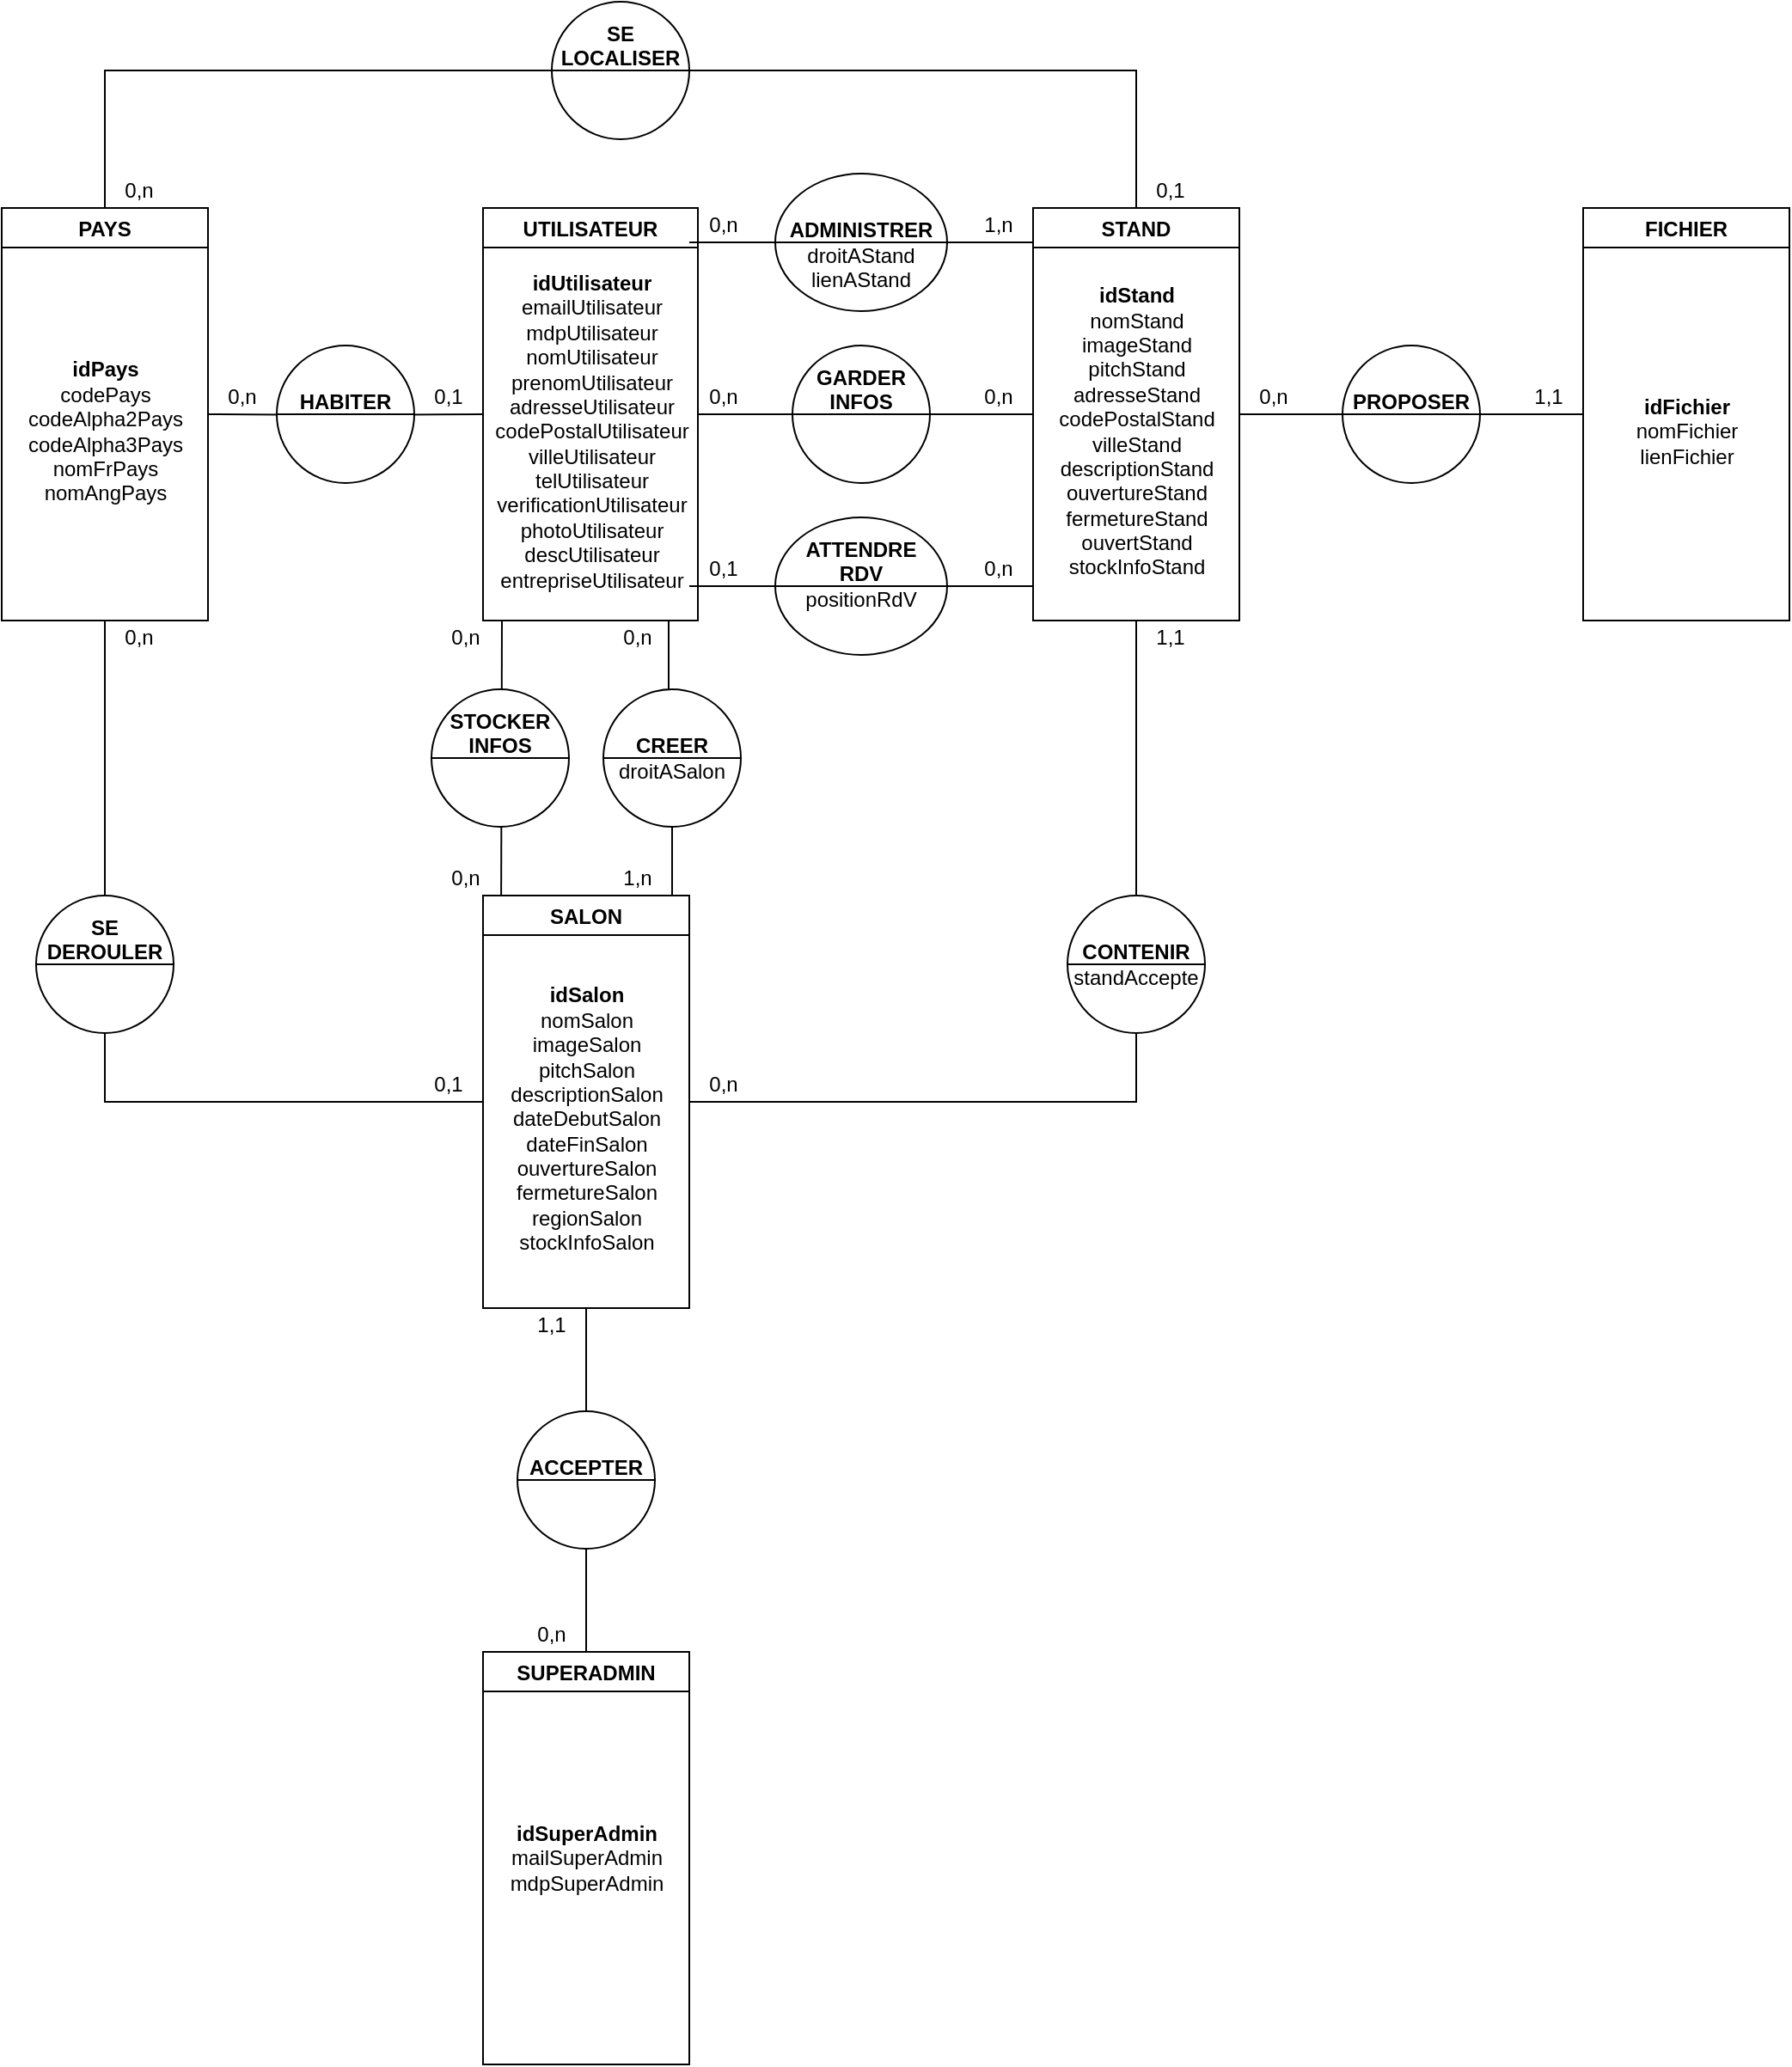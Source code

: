 <mxfile version="13.9.9" type="onedrive"><diagram id="ckhDapw2I0otvuQA1VIP" name="Page-1"><mxGraphModel dx="1865" dy="547" grid="1" gridSize="10" guides="1" tooltips="1" connect="1" arrows="1" fold="1" page="1" pageScale="1" pageWidth="827" pageHeight="1169" math="0" shadow="0"><root><mxCell id="0"/><mxCell id="1" parent="0"/><mxCell id="23LL23VPB_1dY0rq7-7h-13" style="edgeStyle=orthogonalEdgeStyle;rounded=0;orthogonalLoop=1;jettySize=auto;html=1;exitX=1;exitY=0.5;exitDx=0;exitDy=0;entryX=0;entryY=0.5;entryDx=0;entryDy=0;endArrow=none;endFill=0;" parent="1" source="23LL23VPB_1dY0rq7-7h-1" target="23LL23VPB_1dY0rq7-7h-3" edge="1"><mxGeometry relative="1" as="geometry"/></mxCell><mxCell id="23LL23VPB_1dY0rq7-7h-22" style="edgeStyle=orthogonalEdgeStyle;rounded=0;orthogonalLoop=1;jettySize=auto;html=1;exitX=0.5;exitY=1;exitDx=0;exitDy=0;entryX=1;entryY=1;entryDx=0;entryDy=0;endArrow=none;endFill=0;" parent="1" target="23LL23VPB_1dY0rq7-7h-26" edge="1"><mxGeometry relative="1" as="geometry"><mxPoint x="190" y="360" as="sourcePoint"/><mxPoint x="187.5" y="520" as="targetPoint"/><Array as="points"><mxPoint x="188" y="360"/><mxPoint x="188" y="440"/><mxPoint x="190" y="440"/></Array></mxGeometry></mxCell><mxCell id="23LL23VPB_1dY0rq7-7h-1" value="UTILISATEUR" style="swimlane;" parent="1" vertex="1"><mxGeometry x="80" y="120" width="125" height="240" as="geometry"/></mxCell><mxCell id="23LL23VPB_1dY0rq7-7h-2" value="&lt;div&gt;&lt;b&gt;idUtilisateur&lt;/b&gt;&lt;/div&gt;&lt;div&gt;emailUtilisateur&lt;/div&gt;&lt;div&gt;mdpUtilisateur&lt;/div&gt;&lt;div&gt;nomUtilisateur&lt;/div&gt;&lt;div&gt;prenomUtilisateur&lt;/div&gt;&lt;div&gt;adresseUtilisateur&lt;/div&gt;&lt;div&gt;codePostalUtilisateur&lt;/div&gt;&lt;div&gt;villeUtilisateur&lt;/div&gt;&lt;div&gt;telUtilisateur&lt;/div&gt;&lt;div&gt;verificationUtilisateur&lt;br&gt;&lt;/div&gt;&lt;div&gt;photoUtilisateur&lt;/div&gt;&lt;div&gt;descUtilisateur&lt;/div&gt;&lt;div&gt;entrepriseUtilisateur&lt;br&gt;&lt;/div&gt;" style="text;html=1;align=center;verticalAlign=middle;resizable=0;points=[];autosize=1;" parent="23LL23VPB_1dY0rq7-7h-1" vertex="1"><mxGeometry x="-2.5" y="35" width="130" height="190" as="geometry"/></mxCell><mxCell id="23LL23VPB_1dY0rq7-7h-32" style="edgeStyle=orthogonalEdgeStyle;rounded=0;orthogonalLoop=1;jettySize=auto;html=1;exitX=1;exitY=0.5;exitDx=0;exitDy=0;entryX=0;entryY=0.5;entryDx=0;entryDy=0;endArrow=none;endFill=0;" parent="1" source="23LL23VPB_1dY0rq7-7h-3" target="23LL23VPB_1dY0rq7-7h-30" edge="1"><mxGeometry relative="1" as="geometry"/></mxCell><mxCell id="23LL23VPB_1dY0rq7-7h-3" value="STAND" style="swimlane;" parent="1" vertex="1"><mxGeometry x="400" y="120" width="120" height="240" as="geometry"/></mxCell><mxCell id="23LL23VPB_1dY0rq7-7h-4" value="&lt;div&gt;&lt;b&gt;idStand&lt;/b&gt;&lt;/div&gt;&lt;div&gt;nomStand&lt;/div&gt;&lt;div&gt;imageStand&lt;/div&gt;&lt;div&gt;pitchStand&lt;/div&gt;&lt;div&gt;adresseStand&lt;/div&gt;&lt;div&gt;codePostalStand&lt;/div&gt;&lt;div&gt;villeStand&lt;/div&gt;&lt;div&gt;descriptionStand&lt;br&gt;&lt;/div&gt;&lt;div&gt;ouvertureStand&lt;/div&gt;&lt;div&gt;fermetureStand&lt;/div&gt;&lt;div&gt;ouvertStand&lt;br&gt;&lt;/div&gt;&lt;div&gt;stockInfoStand&lt;br&gt;&lt;/div&gt;" style="text;html=1;align=center;verticalAlign=middle;resizable=0;points=[];autosize=1;" parent="23LL23VPB_1dY0rq7-7h-3" vertex="1"><mxGeometry x="10" y="45" width="100" height="170" as="geometry"/></mxCell><mxCell id="23LL23VPB_1dY0rq7-7h-5" style="edgeStyle=orthogonalEdgeStyle;rounded=0;orthogonalLoop=1;jettySize=auto;html=1;endArrow=none;endFill=0;exitX=0;exitY=1;exitDx=0;exitDy=0;entryX=-0.008;entryY=0.088;entryDx=0;entryDy=0;entryPerimeter=0;" parent="1" source="23LL23VPB_1dY0rq7-7h-9" target="23LL23VPB_1dY0rq7-7h-3" edge="1"><mxGeometry relative="1" as="geometry"><mxPoint x="400" y="250" as="targetPoint"/><mxPoint x="220" y="170" as="sourcePoint"/><Array as="points"><mxPoint x="400" y="140"/></Array></mxGeometry></mxCell><mxCell id="23LL23VPB_1dY0rq7-7h-6" value="&lt;div&gt;&lt;b&gt;&lt;br&gt;&lt;/b&gt;&lt;/div&gt;&lt;div&gt;&lt;b&gt;ADMINISTRER&lt;/b&gt;&lt;br&gt;&lt;/div&gt;&lt;div&gt;droitAStand&lt;br&gt;&lt;/div&gt;&lt;div&gt;lienAStand&lt;br&gt;&lt;/div&gt;" style="shape=lineEllipse;perimeter=ellipsePerimeter;whiteSpace=wrap;html=1;backgroundOutline=1;" parent="1" vertex="1"><mxGeometry x="250" y="100" width="100" height="80" as="geometry"/></mxCell><mxCell id="23LL23VPB_1dY0rq7-7h-7" style="edgeStyle=orthogonalEdgeStyle;rounded=0;orthogonalLoop=1;jettySize=auto;html=1;endArrow=none;endFill=0;exitX=1;exitY=0.75;exitDx=0;exitDy=0;entryX=0;entryY=0.75;entryDx=0;entryDy=0;" parent="1" edge="1"><mxGeometry relative="1" as="geometry"><mxPoint x="400" y="340" as="targetPoint"/><mxPoint x="200" y="340" as="sourcePoint"/></mxGeometry></mxCell><mxCell id="23LL23VPB_1dY0rq7-7h-8" value="&lt;div&gt;&lt;b&gt;ATTENDRE&lt;/b&gt;&lt;/div&gt;&lt;div&gt;&lt;b&gt;RDV&lt;br&gt;&lt;/b&gt;&lt;/div&gt;&lt;div&gt;positionRdV&lt;br&gt;&lt;/div&gt;&lt;div&gt;&lt;br&gt;&lt;/div&gt;" style="shape=lineEllipse;perimeter=ellipsePerimeter;whiteSpace=wrap;html=1;backgroundOutline=1;" parent="1" vertex="1"><mxGeometry x="250" y="300" width="100" height="80" as="geometry"/></mxCell><mxCell id="23LL23VPB_1dY0rq7-7h-9" value="0,n" style="text;html=1;strokeColor=none;fillColor=none;align=center;verticalAlign=middle;whiteSpace=wrap;rounded=0;" parent="1" vertex="1"><mxGeometry x="200" y="120" width="40" height="20" as="geometry"/></mxCell><mxCell id="23LL23VPB_1dY0rq7-7h-10" value="1,n" style="text;html=1;strokeColor=none;fillColor=none;align=center;verticalAlign=middle;whiteSpace=wrap;rounded=0;" parent="1" vertex="1"><mxGeometry x="360" y="120" width="40" height="20" as="geometry"/></mxCell><mxCell id="23LL23VPB_1dY0rq7-7h-12" value="0,1" style="text;html=1;strokeColor=none;fillColor=none;align=center;verticalAlign=middle;whiteSpace=wrap;rounded=0;" parent="1" vertex="1"><mxGeometry x="200" y="320" width="40" height="20" as="geometry"/></mxCell><mxCell id="23LL23VPB_1dY0rq7-7h-14" value="&lt;div&gt;&lt;b&gt;GARDER&lt;/b&gt;&lt;/div&gt;&lt;div&gt;&lt;b&gt;INFOS&lt;/b&gt;&lt;br&gt;&lt;/div&gt;&lt;div&gt;&lt;br&gt;&lt;/div&gt;&lt;div&gt;&lt;br&gt;&lt;/div&gt;" style="shape=lineEllipse;perimeter=ellipsePerimeter;whiteSpace=wrap;html=1;backgroundOutline=1;" parent="1" vertex="1"><mxGeometry x="260" y="200" width="80" height="80" as="geometry"/></mxCell><mxCell id="23LL23VPB_1dY0rq7-7h-15" value="0,n" style="text;html=1;strokeColor=none;fillColor=none;align=center;verticalAlign=middle;whiteSpace=wrap;rounded=0;" parent="1" vertex="1"><mxGeometry x="360" y="320" width="40" height="20" as="geometry"/></mxCell><mxCell id="23LL23VPB_1dY0rq7-7h-16" value="0,n" style="text;html=1;strokeColor=none;fillColor=none;align=center;verticalAlign=middle;whiteSpace=wrap;rounded=0;" parent="1" vertex="1"><mxGeometry x="200" y="220" width="40" height="20" as="geometry"/></mxCell><mxCell id="23LL23VPB_1dY0rq7-7h-17" value="0,n" style="text;html=1;strokeColor=none;fillColor=none;align=center;verticalAlign=middle;whiteSpace=wrap;rounded=0;" parent="1" vertex="1"><mxGeometry x="360" y="220" width="40" height="20" as="geometry"/></mxCell><mxCell id="23LL23VPB_1dY0rq7-7h-23" style="edgeStyle=orthogonalEdgeStyle;rounded=0;orthogonalLoop=1;jettySize=auto;html=1;exitX=0.538;exitY=0.538;exitDx=0;exitDy=0;entryX=0.5;entryY=1;entryDx=0;entryDy=0;endArrow=none;endFill=0;exitPerimeter=0;" parent="1" source="23LL23VPB_1dY0rq7-7h-24" target="23LL23VPB_1dY0rq7-7h-3" edge="1"><mxGeometry relative="1" as="geometry"><Array as="points"><mxPoint x="463" y="560"/><mxPoint x="460" y="560"/></Array></mxGeometry></mxCell><mxCell id="pk5dRCQuuQk1_WjqeFBw-3" style="edgeStyle=orthogonalEdgeStyle;rounded=0;orthogonalLoop=1;jettySize=auto;html=1;exitX=0.5;exitY=1;exitDx=0;exitDy=0;entryX=0.5;entryY=0;entryDx=0;entryDy=0;endArrow=none;endFill=0;" parent="1" source="23LL23VPB_1dY0rq7-7h-19" target="pk5dRCQuuQk1_WjqeFBw-1" edge="1"><mxGeometry relative="1" as="geometry"/></mxCell><mxCell id="23LL23VPB_1dY0rq7-7h-19" value="SALON" style="swimlane;" parent="1" vertex="1"><mxGeometry x="80" y="520" width="120" height="240" as="geometry"/></mxCell><mxCell id="23LL23VPB_1dY0rq7-7h-20" value="&lt;div&gt;&lt;b&gt;idSalon&lt;/b&gt;&lt;/div&gt;&lt;div&gt;nomSalon&lt;/div&gt;&lt;div&gt;imageSalon&lt;/div&gt;&lt;div&gt;pitchSalon&lt;/div&gt;&lt;div&gt;descriptionSalon&lt;br&gt;dateDebutSalon&lt;/div&gt;&lt;div&gt;dateFinSalon&lt;/div&gt;&lt;div&gt;ouvertureSalon&lt;/div&gt;&lt;div&gt;fermetureSalon&lt;br&gt;&lt;/div&gt;&lt;div&gt;regionSalon&lt;/div&gt;&lt;div&gt;stockInfoSalon&lt;br&gt;&lt;/div&gt;" style="text;html=1;align=center;verticalAlign=middle;resizable=0;points=[];autosize=1;" parent="23LL23VPB_1dY0rq7-7h-19" vertex="1"><mxGeometry x="10" y="50" width="100" height="160" as="geometry"/></mxCell><mxCell id="23LL23VPB_1dY0rq7-7h-21" value="&lt;div&gt;&lt;b&gt;CREER&lt;/b&gt;&lt;/div&gt;&lt;div&gt;droitASalon&lt;/div&gt;" style="shape=lineEllipse;perimeter=ellipsePerimeter;whiteSpace=wrap;html=1;backgroundOutline=1;" parent="1" vertex="1"><mxGeometry x="150" y="400" width="80" height="80" as="geometry"/></mxCell><mxCell id="23LL23VPB_1dY0rq7-7h-25" value="0,n" style="text;html=1;strokeColor=none;fillColor=none;align=center;verticalAlign=middle;whiteSpace=wrap;rounded=0;" parent="1" vertex="1"><mxGeometry x="150" y="360" width="40" height="20" as="geometry"/></mxCell><mxCell id="23LL23VPB_1dY0rq7-7h-26" value="1,n" style="text;html=1;strokeColor=none;fillColor=none;align=center;verticalAlign=middle;whiteSpace=wrap;rounded=0;" parent="1" vertex="1"><mxGeometry x="150" y="500" width="40" height="20" as="geometry"/></mxCell><mxCell id="23LL23VPB_1dY0rq7-7h-28" value="0,n" style="text;html=1;strokeColor=none;fillColor=none;align=center;verticalAlign=middle;whiteSpace=wrap;rounded=0;" parent="1" vertex="1"><mxGeometry x="200" y="620" width="40" height="20" as="geometry"/></mxCell><mxCell id="23LL23VPB_1dY0rq7-7h-29" value="1,1" style="text;html=1;strokeColor=none;fillColor=none;align=center;verticalAlign=middle;whiteSpace=wrap;rounded=0;" parent="1" vertex="1"><mxGeometry x="460" y="360" width="40" height="20" as="geometry"/></mxCell><mxCell id="23LL23VPB_1dY0rq7-7h-30" value="FICHIER" style="swimlane;startSize=23;" parent="1" vertex="1"><mxGeometry x="720" y="120" width="120" height="240" as="geometry"/></mxCell><mxCell id="23LL23VPB_1dY0rq7-7h-31" value="&lt;div&gt;&lt;b&gt;idFichier&lt;/b&gt;&lt;/div&gt;&lt;div&gt;nomFichier&lt;/div&gt;&lt;div&gt;lienFichier&lt;br&gt;&lt;b&gt;&lt;/b&gt;&lt;/div&gt;" style="text;html=1;align=center;verticalAlign=middle;resizable=0;points=[];autosize=1;" parent="23LL23VPB_1dY0rq7-7h-30" vertex="1"><mxGeometry x="25" y="105" width="70" height="50" as="geometry"/></mxCell><mxCell id="23LL23VPB_1dY0rq7-7h-33" value="&lt;div&gt;&lt;b&gt;PROPOSER&lt;/b&gt;&lt;br&gt;&lt;/div&gt;&lt;div&gt;&lt;br&gt;&lt;/div&gt;" style="shape=lineEllipse;perimeter=ellipsePerimeter;whiteSpace=wrap;html=1;backgroundOutline=1;" parent="1" vertex="1"><mxGeometry x="580" y="200" width="80" height="80" as="geometry"/></mxCell><mxCell id="23LL23VPB_1dY0rq7-7h-34" value="0,n" style="text;html=1;strokeColor=none;fillColor=none;align=center;verticalAlign=middle;whiteSpace=wrap;rounded=0;" parent="1" vertex="1"><mxGeometry x="520" y="220" width="40" height="20" as="geometry"/></mxCell><mxCell id="23LL23VPB_1dY0rq7-7h-35" value="1,1" style="text;html=1;strokeColor=none;fillColor=none;align=center;verticalAlign=middle;whiteSpace=wrap;rounded=0;" parent="1" vertex="1"><mxGeometry x="680" y="220" width="40" height="20" as="geometry"/></mxCell><mxCell id="23LL23VPB_1dY0rq7-7h-24" value="&lt;div&gt;&lt;b&gt;CONTENIR&lt;/b&gt;&lt;br&gt;&lt;/div&gt;&lt;div&gt;standAccepte&lt;br&gt;&lt;/div&gt;" style="shape=lineEllipse;perimeter=ellipsePerimeter;whiteSpace=wrap;html=1;backgroundOutline=1;" parent="1" vertex="1"><mxGeometry x="420" y="520" width="80" height="80" as="geometry"/></mxCell><mxCell id="23LL23VPB_1dY0rq7-7h-36" style="edgeStyle=orthogonalEdgeStyle;rounded=0;orthogonalLoop=1;jettySize=auto;html=1;exitX=1;exitY=0.5;exitDx=0;exitDy=0;entryX=0.5;entryY=1;entryDx=0;entryDy=0;endArrow=none;endFill=0;" parent="1" source="23LL23VPB_1dY0rq7-7h-19" target="23LL23VPB_1dY0rq7-7h-24" edge="1"><mxGeometry relative="1" as="geometry"><mxPoint x="200" y="640" as="sourcePoint"/><mxPoint x="460" y="360" as="targetPoint"/><Array as="points"><mxPoint x="460" y="640"/></Array></mxGeometry></mxCell><mxCell id="pk5dRCQuuQk1_WjqeFBw-1" value="SUPERADMIN" style="swimlane;startSize=23;" parent="1" vertex="1"><mxGeometry x="80" y="960" width="120" height="240" as="geometry"/></mxCell><mxCell id="pk5dRCQuuQk1_WjqeFBw-5" value="&lt;div&gt;&lt;b&gt;idSuperAdmin&lt;/b&gt;&lt;/div&gt;&lt;div&gt;mailSuperAdmin&lt;/div&gt;&lt;div&gt;mdpSuperAdmin&lt;br&gt;&lt;/div&gt;" style="text;html=1;align=center;verticalAlign=middle;resizable=0;points=[];autosize=1;" parent="pk5dRCQuuQk1_WjqeFBw-1" vertex="1"><mxGeometry x="10" y="95" width="100" height="50" as="geometry"/></mxCell><mxCell id="pk5dRCQuuQk1_WjqeFBw-4" value="&lt;div&gt;&lt;b&gt;ACCEPTER&lt;/b&gt;&lt;br&gt;&lt;/div&gt;&lt;div&gt;&lt;br&gt;&lt;/div&gt;" style="shape=lineEllipse;perimeter=ellipsePerimeter;whiteSpace=wrap;html=1;backgroundOutline=1;" parent="1" vertex="1"><mxGeometry x="100" y="820" width="80" height="80" as="geometry"/></mxCell><mxCell id="pk5dRCQuuQk1_WjqeFBw-6" value="1,1" style="text;html=1;strokeColor=none;fillColor=none;align=center;verticalAlign=middle;whiteSpace=wrap;rounded=0;" parent="1" vertex="1"><mxGeometry x="100" y="760" width="40" height="20" as="geometry"/></mxCell><mxCell id="pk5dRCQuuQk1_WjqeFBw-7" value="0,n" style="text;html=1;strokeColor=none;fillColor=none;align=center;verticalAlign=middle;whiteSpace=wrap;rounded=0;" parent="1" vertex="1"><mxGeometry x="100" y="940" width="40" height="20" as="geometry"/></mxCell><mxCell id="yPyQ8dw8mdtEUNlZrBc7-4" style="edgeStyle=orthogonalEdgeStyle;rounded=0;orthogonalLoop=1;jettySize=auto;html=1;entryX=0;entryY=0.5;entryDx=0;entryDy=0;endArrow=none;endFill=0;" edge="1" parent="1" target="23LL23VPB_1dY0rq7-7h-1"><mxGeometry relative="1" as="geometry"><mxPoint x="-80" y="240" as="sourcePoint"/></mxGeometry></mxCell><mxCell id="yPyQ8dw8mdtEUNlZrBc7-9" style="edgeStyle=orthogonalEdgeStyle;rounded=0;orthogonalLoop=1;jettySize=auto;html=1;exitX=0.5;exitY=0;exitDx=0;exitDy=0;entryX=0.5;entryY=0;entryDx=0;entryDy=0;endArrow=none;endFill=0;" edge="1" parent="1" source="yPyQ8dw8mdtEUNlZrBc7-1" target="23LL23VPB_1dY0rq7-7h-3"><mxGeometry relative="1" as="geometry"><Array as="points"><mxPoint x="-140" y="40"/><mxPoint x="460" y="40"/></Array></mxGeometry></mxCell><mxCell id="yPyQ8dw8mdtEUNlZrBc7-13" style="edgeStyle=orthogonalEdgeStyle;rounded=0;orthogonalLoop=1;jettySize=auto;html=1;exitX=0.5;exitY=1;exitDx=0;exitDy=0;entryX=0;entryY=0.5;entryDx=0;entryDy=0;endArrow=none;endFill=0;" edge="1" parent="1" source="yPyQ8dw8mdtEUNlZrBc7-1" target="23LL23VPB_1dY0rq7-7h-19"><mxGeometry relative="1" as="geometry"/></mxCell><mxCell id="yPyQ8dw8mdtEUNlZrBc7-1" value="PAYS" style="swimlane;startSize=23;" vertex="1" parent="1"><mxGeometry x="-200" y="120" width="120" height="240" as="geometry"/></mxCell><mxCell id="yPyQ8dw8mdtEUNlZrBc7-6" value="&lt;div&gt;&lt;b&gt;idPays&lt;/b&gt;&lt;/div&gt;&lt;div&gt;codePays&lt;/div&gt;&lt;div&gt;codeAlpha2Pays&lt;/div&gt;&lt;div&gt;codeAlpha3Pays&lt;/div&gt;&lt;div&gt;nomFrPays&lt;/div&gt;&lt;div&gt;nomAngPays&lt;br&gt;&lt;/div&gt;" style="text;html=1;align=center;verticalAlign=middle;resizable=0;points=[];autosize=1;" vertex="1" parent="yPyQ8dw8mdtEUNlZrBc7-1"><mxGeometry x="10" y="85" width="100" height="90" as="geometry"/></mxCell><mxCell id="yPyQ8dw8mdtEUNlZrBc7-5" value="&lt;div&gt;&lt;b&gt;HABITER&lt;/b&gt;&lt;br&gt;&lt;/div&gt;&lt;div&gt;&lt;br&gt;&lt;/div&gt;" style="shape=lineEllipse;perimeter=ellipsePerimeter;whiteSpace=wrap;html=1;backgroundOutline=1;" vertex="1" parent="1"><mxGeometry x="-40" y="200" width="80" height="80" as="geometry"/></mxCell><mxCell id="yPyQ8dw8mdtEUNlZrBc7-7" value="0,n" style="text;html=1;strokeColor=none;fillColor=none;align=center;verticalAlign=middle;whiteSpace=wrap;rounded=0;" vertex="1" parent="1"><mxGeometry x="-80" y="220" width="40" height="20" as="geometry"/></mxCell><mxCell id="yPyQ8dw8mdtEUNlZrBc7-8" value="0,1" style="text;html=1;strokeColor=none;fillColor=none;align=center;verticalAlign=middle;whiteSpace=wrap;rounded=0;" vertex="1" parent="1"><mxGeometry x="40" y="220" width="40" height="20" as="geometry"/></mxCell><mxCell id="yPyQ8dw8mdtEUNlZrBc7-10" value="&lt;div&gt;&lt;b&gt;SE LOCALISER&lt;/b&gt;&lt;/div&gt;&lt;div&gt;&lt;b&gt;&lt;/b&gt;&lt;br&gt;&lt;/div&gt;&lt;div&gt;&lt;br&gt;&lt;/div&gt;" style="shape=lineEllipse;perimeter=ellipsePerimeter;whiteSpace=wrap;html=1;backgroundOutline=1;" vertex="1" parent="1"><mxGeometry x="120" width="80" height="80" as="geometry"/></mxCell><mxCell id="yPyQ8dw8mdtEUNlZrBc7-11" value="0,n" style="text;html=1;strokeColor=none;fillColor=none;align=center;verticalAlign=middle;whiteSpace=wrap;rounded=0;" vertex="1" parent="1"><mxGeometry x="-140" y="100" width="40" height="20" as="geometry"/></mxCell><mxCell id="yPyQ8dw8mdtEUNlZrBc7-12" value="0,1" style="text;html=1;strokeColor=none;fillColor=none;align=center;verticalAlign=middle;whiteSpace=wrap;rounded=0;" vertex="1" parent="1"><mxGeometry x="460" y="100" width="40" height="20" as="geometry"/></mxCell><mxCell id="yPyQ8dw8mdtEUNlZrBc7-14" value="&lt;div&gt;&lt;b&gt;SE DEROULER&lt;/b&gt;&lt;/div&gt;&lt;div&gt;&lt;b&gt;&lt;/b&gt;&lt;br&gt;&lt;/div&gt;&lt;div&gt;&lt;br&gt;&lt;/div&gt;" style="shape=lineEllipse;perimeter=ellipsePerimeter;whiteSpace=wrap;html=1;backgroundOutline=1;" vertex="1" parent="1"><mxGeometry x="-180" y="520" width="80" height="80" as="geometry"/></mxCell><mxCell id="yPyQ8dw8mdtEUNlZrBc7-16" value="0,1" style="text;html=1;strokeColor=none;fillColor=none;align=center;verticalAlign=middle;whiteSpace=wrap;rounded=0;" vertex="1" parent="1"><mxGeometry x="40" y="620" width="40" height="20" as="geometry"/></mxCell><mxCell id="yPyQ8dw8mdtEUNlZrBc7-17" value="0,n" style="text;html=1;strokeColor=none;fillColor=none;align=center;verticalAlign=middle;whiteSpace=wrap;rounded=0;" vertex="1" parent="1"><mxGeometry x="-140" y="360" width="40" height="20" as="geometry"/></mxCell><mxCell id="yPyQ8dw8mdtEUNlZrBc7-21" value="" style="endArrow=none;html=1;exitX=0.088;exitY=0.001;exitDx=0;exitDy=0;exitPerimeter=0;" edge="1" parent="1" source="23LL23VPB_1dY0rq7-7h-19"><mxGeometry width="50" height="50" relative="1" as="geometry"><mxPoint x="94" y="520" as="sourcePoint"/><mxPoint x="91" y="360" as="targetPoint"/></mxGeometry></mxCell><mxCell id="yPyQ8dw8mdtEUNlZrBc7-22" value="&lt;div&gt;&lt;b&gt;STOCKER INFOS&lt;/b&gt;&lt;/div&gt;&lt;div&gt;&lt;b&gt;&lt;/b&gt;&lt;br&gt;&lt;/div&gt;&lt;div&gt;&lt;br&gt;&lt;/div&gt;" style="shape=lineEllipse;perimeter=ellipsePerimeter;whiteSpace=wrap;html=1;backgroundOutline=1;" vertex="1" parent="1"><mxGeometry x="50" y="400" width="80" height="80" as="geometry"/></mxCell><mxCell id="yPyQ8dw8mdtEUNlZrBc7-23" value="0,n" style="text;html=1;strokeColor=none;fillColor=none;align=center;verticalAlign=middle;whiteSpace=wrap;rounded=0;" vertex="1" parent="1"><mxGeometry x="50" y="360" width="40" height="20" as="geometry"/></mxCell><mxCell id="yPyQ8dw8mdtEUNlZrBc7-24" value="0,n" style="text;html=1;strokeColor=none;fillColor=none;align=center;verticalAlign=middle;whiteSpace=wrap;rounded=0;" vertex="1" parent="1"><mxGeometry x="50" y="500" width="40" height="20" as="geometry"/></mxCell></root></mxGraphModel></diagram></mxfile>